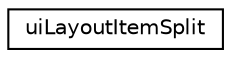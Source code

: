 digraph G
{
  edge [fontname="Helvetica",fontsize="10",labelfontname="Helvetica",labelfontsize="10"];
  node [fontname="Helvetica",fontsize="10",shape=record];
  rankdir=LR;
  Node1 [label="uiLayoutItemSplit",height=0.2,width=0.4,color="black", fillcolor="white", style="filled",URL="$da/d33/structuiLayoutItemSplit.html"];
}
